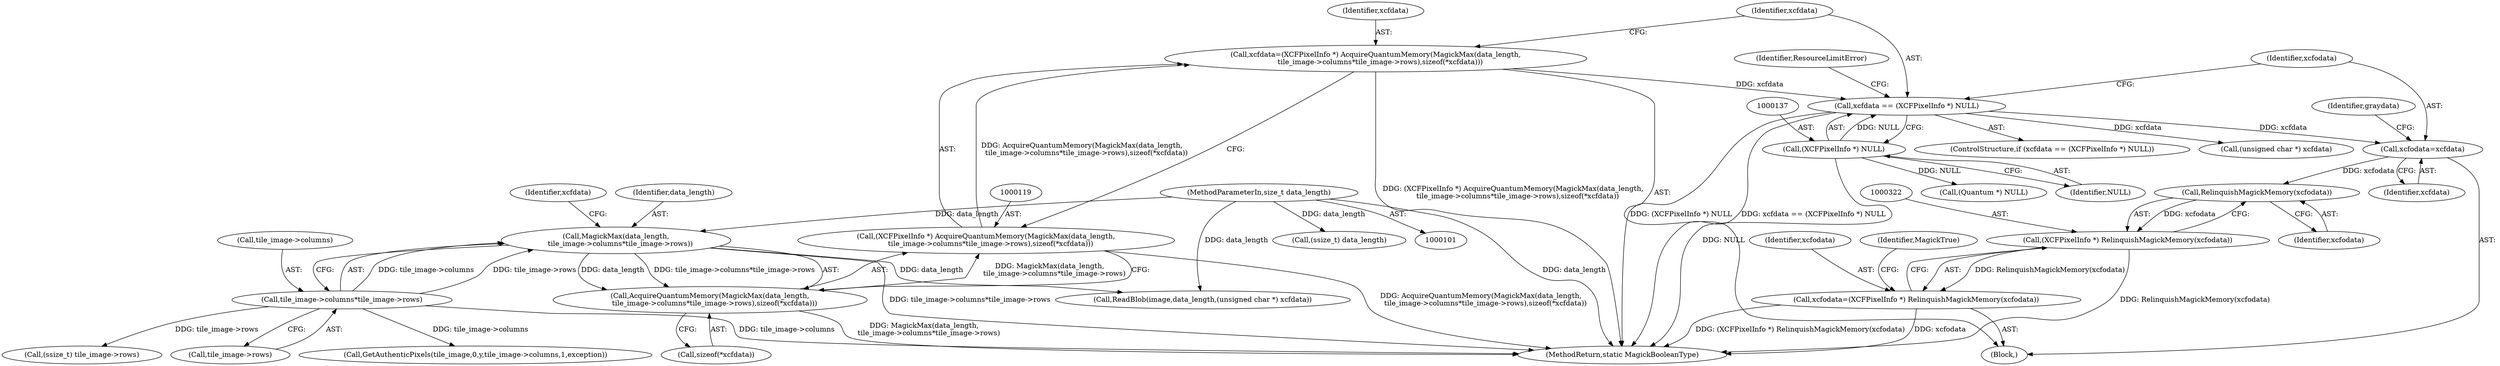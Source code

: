 digraph "0_ImageMagick_a2e1064f288a353bc5fef7f79ccb7683759e775c@pointer" {
"1000323" [label="(Call,RelinquishMagickMemory(xcfodata))"];
"1000145" [label="(Call,xcfodata=xcfdata)"];
"1000134" [label="(Call,xcfdata == (XCFPixelInfo *) NULL)"];
"1000116" [label="(Call,xcfdata=(XCFPixelInfo *) AcquireQuantumMemory(MagickMax(data_length,\n    tile_image->columns*tile_image->rows),sizeof(*xcfdata)))"];
"1000118" [label="(Call,(XCFPixelInfo *) AcquireQuantumMemory(MagickMax(data_length,\n    tile_image->columns*tile_image->rows),sizeof(*xcfdata)))"];
"1000120" [label="(Call,AcquireQuantumMemory(MagickMax(data_length,\n    tile_image->columns*tile_image->rows),sizeof(*xcfdata)))"];
"1000121" [label="(Call,MagickMax(data_length,\n    tile_image->columns*tile_image->rows))"];
"1000106" [label="(MethodParameterIn,size_t data_length)"];
"1000123" [label="(Call,tile_image->columns*tile_image->rows)"];
"1000136" [label="(Call,(XCFPixelInfo *) NULL)"];
"1000321" [label="(Call,(XCFPixelInfo *) RelinquishMagickMemory(xcfodata))"];
"1000319" [label="(Call,xcfodata=(XCFPixelInfo *) RelinquishMagickMemory(xcfodata))"];
"1000133" [label="(ControlStructure,if (xcfdata == (XCFPixelInfo *) NULL))"];
"1000116" [label="(Call,xcfdata=(XCFPixelInfo *) AcquireQuantumMemory(MagickMax(data_length,\n    tile_image->columns*tile_image->rows),sizeof(*xcfdata)))"];
"1000124" [label="(Call,tile_image->columns)"];
"1000321" [label="(Call,(XCFPixelInfo *) RelinquishMagickMemory(xcfodata))"];
"1000150" [label="(Call,(unsigned char *) xcfdata)"];
"1000134" [label="(Call,xcfdata == (XCFPixelInfo *) NULL)"];
"1000118" [label="(Call,(XCFPixelInfo *) AcquireQuantumMemory(MagickMax(data_length,\n    tile_image->columns*tile_image->rows),sizeof(*xcfdata)))"];
"1000324" [label="(Identifier,xcfodata)"];
"1000123" [label="(Call,tile_image->columns*tile_image->rows)"];
"1000155" [label="(Call,ReadBlob(image,data_length,(unsigned char *) xcfdata))"];
"1000164" [label="(Call,(ssize_t) data_length)"];
"1000140" [label="(Identifier,ResourceLimitError)"];
"1000120" [label="(Call,AcquireQuantumMemory(MagickMax(data_length,\n    tile_image->columns*tile_image->rows),sizeof(*xcfdata)))"];
"1000145" [label="(Call,xcfodata=xcfdata)"];
"1000327" [label="(MethodReturn,static MagickBooleanType)"];
"1000138" [label="(Identifier,NULL)"];
"1000108" [label="(Block,)"];
"1000127" [label="(Call,tile_image->rows)"];
"1000130" [label="(Call,sizeof(*xcfdata))"];
"1000201" [label="(Call,(Quantum *) NULL)"];
"1000117" [label="(Identifier,xcfdata)"];
"1000189" [label="(Call,GetAuthenticPixels(tile_image,0,y,tile_image->columns,1,exception))"];
"1000135" [label="(Identifier,xcfdata)"];
"1000146" [label="(Identifier,xcfodata)"];
"1000121" [label="(Call,MagickMax(data_length,\n    tile_image->columns*tile_image->rows))"];
"1000106" [label="(MethodParameterIn,size_t data_length)"];
"1000323" [label="(Call,RelinquishMagickMemory(xcfodata))"];
"1000326" [label="(Identifier,MagickTrue)"];
"1000319" [label="(Call,xcfodata=(XCFPixelInfo *) RelinquishMagickMemory(xcfodata))"];
"1000149" [label="(Identifier,graydata)"];
"1000132" [label="(Identifier,xcfdata)"];
"1000122" [label="(Identifier,data_length)"];
"1000147" [label="(Identifier,xcfdata)"];
"1000179" [label="(Call,(ssize_t) tile_image->rows)"];
"1000320" [label="(Identifier,xcfodata)"];
"1000136" [label="(Call,(XCFPixelInfo *) NULL)"];
"1000323" -> "1000321"  [label="AST: "];
"1000323" -> "1000324"  [label="CFG: "];
"1000324" -> "1000323"  [label="AST: "];
"1000321" -> "1000323"  [label="CFG: "];
"1000323" -> "1000321"  [label="DDG: xcfodata"];
"1000145" -> "1000323"  [label="DDG: xcfodata"];
"1000145" -> "1000108"  [label="AST: "];
"1000145" -> "1000147"  [label="CFG: "];
"1000146" -> "1000145"  [label="AST: "];
"1000147" -> "1000145"  [label="AST: "];
"1000149" -> "1000145"  [label="CFG: "];
"1000134" -> "1000145"  [label="DDG: xcfdata"];
"1000134" -> "1000133"  [label="AST: "];
"1000134" -> "1000136"  [label="CFG: "];
"1000135" -> "1000134"  [label="AST: "];
"1000136" -> "1000134"  [label="AST: "];
"1000140" -> "1000134"  [label="CFG: "];
"1000146" -> "1000134"  [label="CFG: "];
"1000134" -> "1000327"  [label="DDG: xcfdata == (XCFPixelInfo *) NULL"];
"1000134" -> "1000327"  [label="DDG: (XCFPixelInfo *) NULL"];
"1000116" -> "1000134"  [label="DDG: xcfdata"];
"1000136" -> "1000134"  [label="DDG: NULL"];
"1000134" -> "1000150"  [label="DDG: xcfdata"];
"1000116" -> "1000108"  [label="AST: "];
"1000116" -> "1000118"  [label="CFG: "];
"1000117" -> "1000116"  [label="AST: "];
"1000118" -> "1000116"  [label="AST: "];
"1000135" -> "1000116"  [label="CFG: "];
"1000116" -> "1000327"  [label="DDG: (XCFPixelInfo *) AcquireQuantumMemory(MagickMax(data_length,\n    tile_image->columns*tile_image->rows),sizeof(*xcfdata))"];
"1000118" -> "1000116"  [label="DDG: AcquireQuantumMemory(MagickMax(data_length,\n    tile_image->columns*tile_image->rows),sizeof(*xcfdata))"];
"1000118" -> "1000120"  [label="CFG: "];
"1000119" -> "1000118"  [label="AST: "];
"1000120" -> "1000118"  [label="AST: "];
"1000118" -> "1000327"  [label="DDG: AcquireQuantumMemory(MagickMax(data_length,\n    tile_image->columns*tile_image->rows),sizeof(*xcfdata))"];
"1000120" -> "1000118"  [label="DDG: MagickMax(data_length,\n    tile_image->columns*tile_image->rows)"];
"1000120" -> "1000130"  [label="CFG: "];
"1000121" -> "1000120"  [label="AST: "];
"1000130" -> "1000120"  [label="AST: "];
"1000120" -> "1000327"  [label="DDG: MagickMax(data_length,\n    tile_image->columns*tile_image->rows)"];
"1000121" -> "1000120"  [label="DDG: data_length"];
"1000121" -> "1000120"  [label="DDG: tile_image->columns*tile_image->rows"];
"1000121" -> "1000123"  [label="CFG: "];
"1000122" -> "1000121"  [label="AST: "];
"1000123" -> "1000121"  [label="AST: "];
"1000132" -> "1000121"  [label="CFG: "];
"1000121" -> "1000327"  [label="DDG: tile_image->columns*tile_image->rows"];
"1000106" -> "1000121"  [label="DDG: data_length"];
"1000123" -> "1000121"  [label="DDG: tile_image->columns"];
"1000123" -> "1000121"  [label="DDG: tile_image->rows"];
"1000121" -> "1000155"  [label="DDG: data_length"];
"1000106" -> "1000101"  [label="AST: "];
"1000106" -> "1000327"  [label="DDG: data_length"];
"1000106" -> "1000155"  [label="DDG: data_length"];
"1000106" -> "1000164"  [label="DDG: data_length"];
"1000123" -> "1000127"  [label="CFG: "];
"1000124" -> "1000123"  [label="AST: "];
"1000127" -> "1000123"  [label="AST: "];
"1000123" -> "1000327"  [label="DDG: tile_image->columns"];
"1000123" -> "1000179"  [label="DDG: tile_image->rows"];
"1000123" -> "1000189"  [label="DDG: tile_image->columns"];
"1000136" -> "1000138"  [label="CFG: "];
"1000137" -> "1000136"  [label="AST: "];
"1000138" -> "1000136"  [label="AST: "];
"1000136" -> "1000327"  [label="DDG: NULL"];
"1000136" -> "1000201"  [label="DDG: NULL"];
"1000321" -> "1000319"  [label="AST: "];
"1000322" -> "1000321"  [label="AST: "];
"1000319" -> "1000321"  [label="CFG: "];
"1000321" -> "1000327"  [label="DDG: RelinquishMagickMemory(xcfodata)"];
"1000321" -> "1000319"  [label="DDG: RelinquishMagickMemory(xcfodata)"];
"1000319" -> "1000108"  [label="AST: "];
"1000320" -> "1000319"  [label="AST: "];
"1000326" -> "1000319"  [label="CFG: "];
"1000319" -> "1000327"  [label="DDG: (XCFPixelInfo *) RelinquishMagickMemory(xcfodata)"];
"1000319" -> "1000327"  [label="DDG: xcfodata"];
}
